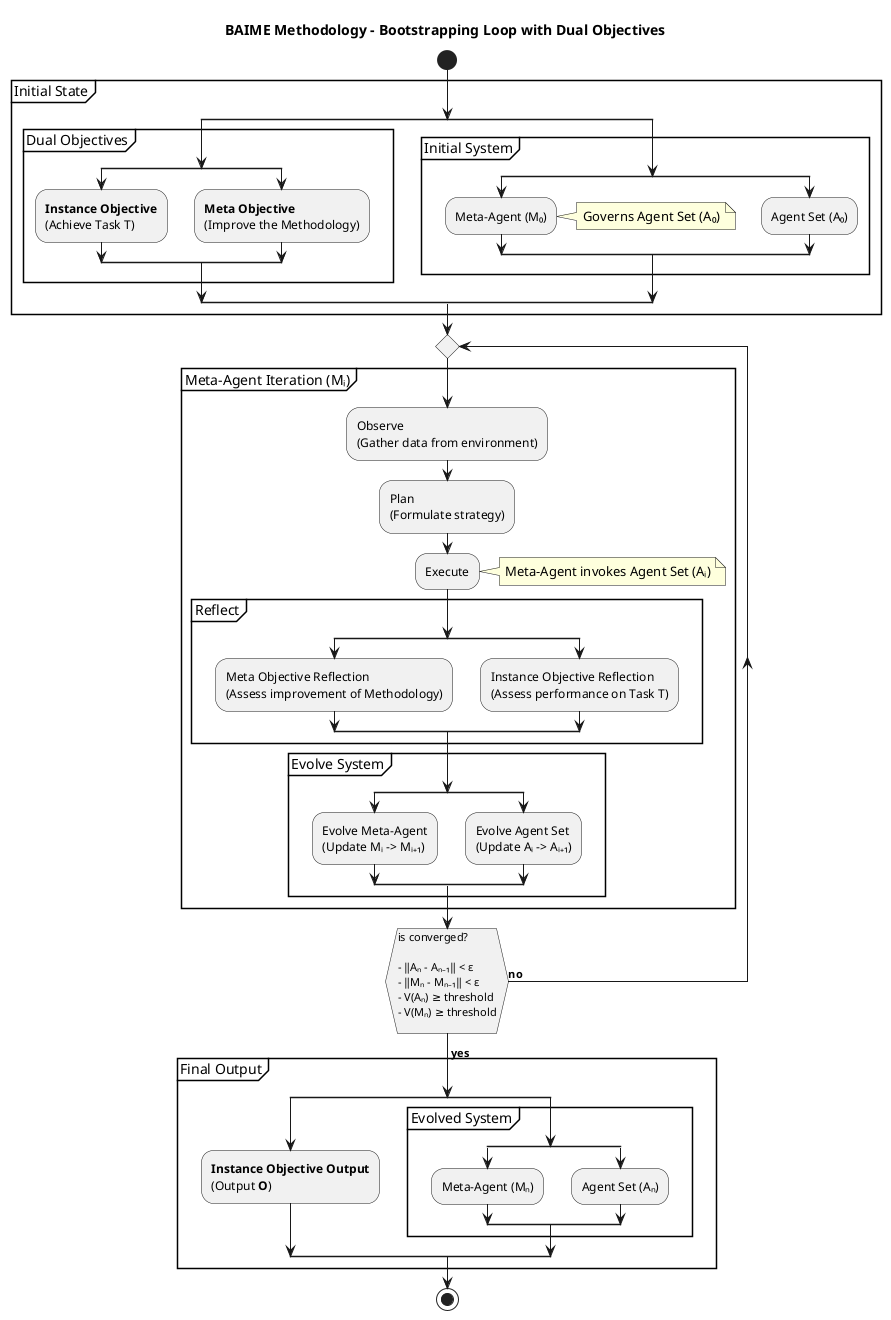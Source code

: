 @startuml
title BAIME Methodology - Bootstrapping Loop with Dual Objectives

start

partition "Initial State" {
    split
        partition "Dual Objectives" {
            split
                :**Instance Objective**
                (Achieve Task T);
            split again
                :**Meta Objective**
                (Improve the Methodology);
            end split
        }
    split again
        partition "Initial System" {
            split
                :Meta-Agent (M₀);
                note right: Governs Agent Set (A₀)
            split again
                :Agent Set (A₀);
            end split
        }
    end split
}

repeat
    partition "Meta-Agent Iteration (Mᵢ)" {
        :Observe
        (Gather data from environment);

        :Plan
        (Formulate strategy);

        :Execute;
        note right: Meta-Agent invokes Agent Set (Aᵢ)

        partition "Reflect" {
            split
                :Meta Objective Reflection
                (Assess improvement of Methodology);
            split again
                :Instance Objective Reflection
                (Assess performance on Task T);
            end split
        }

        partition "Evolve System" {
            split
                :Evolve Meta-Agent
                (Update Mᵢ -> Mᵢ₊₁);
            split again
                :Evolve Agent Set
                (Update Aᵢ -> Aᵢ₊₁);
            end split
        }
    }
repeat while (is converged?

      - ‖Aₙ - Aₙ₋₁‖ < ε
      - ‖Mₙ - Mₙ₋₁‖ < ε
      - V(Aₙ) ≥ threshold
      - V(Mₙ) ≥ threshold
) is (**no**
)
-> **yes**;

partition "Final Output" {
    split
        :**Instance Objective Output**
        (Output **O**);
    split again
        partition "Evolved System" {
            split
                :Meta-Agent (Mₙ);
            split again
                :Agent Set (Aₙ);
            end split
        }
    end split
}

stop

@enduml

